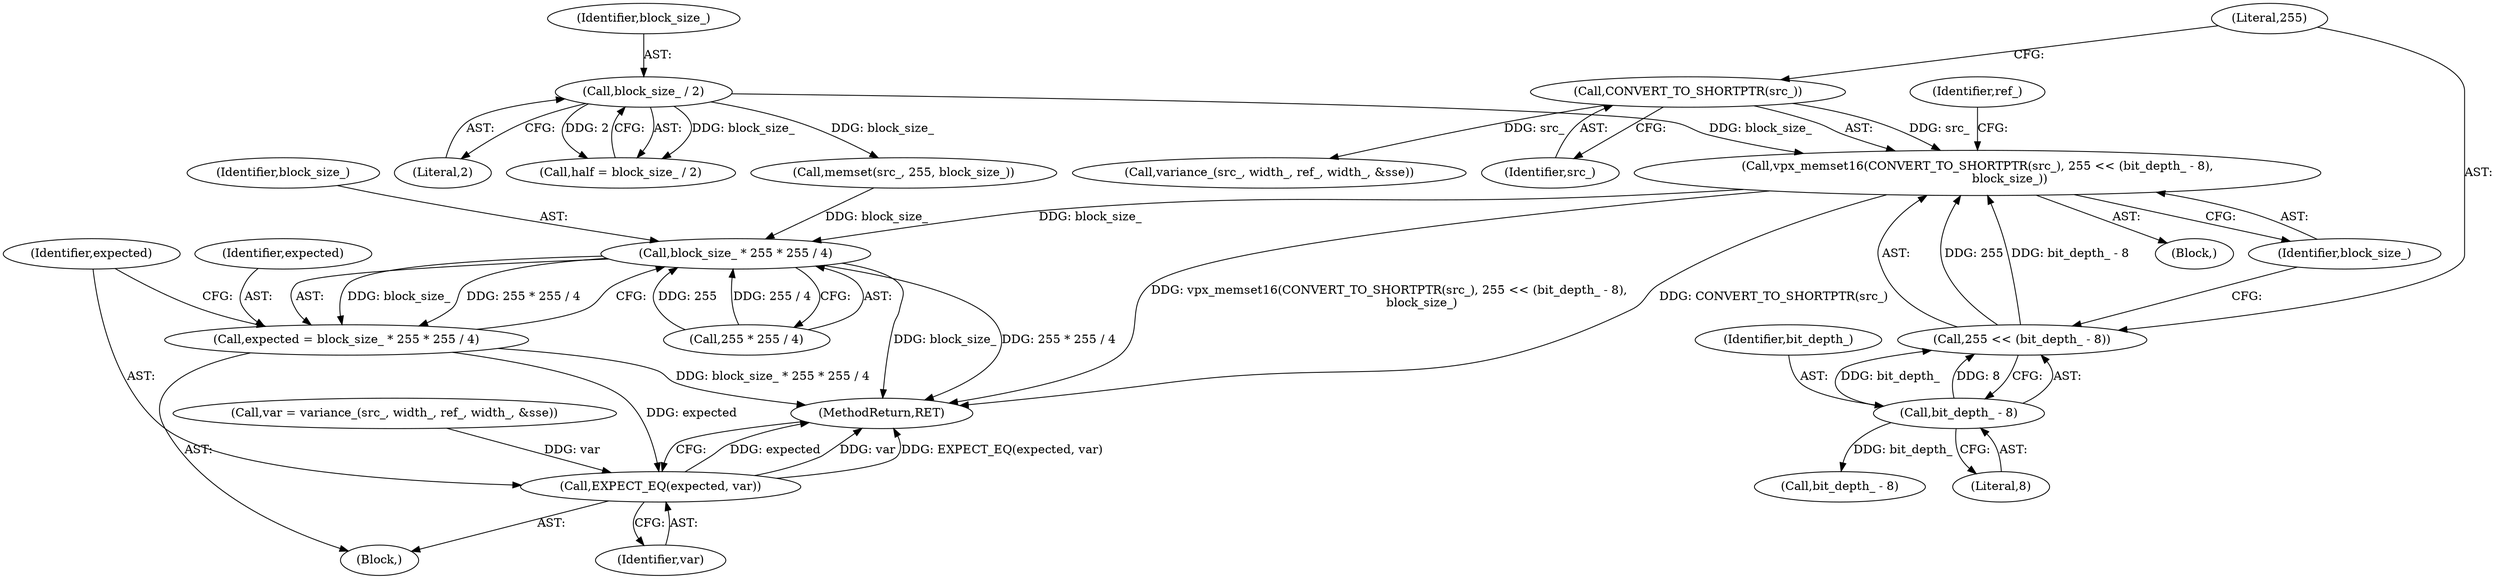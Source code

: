 digraph "0_Android_5a9753fca56f0eeb9f61e342b2fccffc364f9426_110@API" {
"1000128" [label="(Call,vpx_memset16(CONVERT_TO_SHORTPTR(src_), 255 << (bit_depth_ - 8),\n                 block_size_))"];
"1000129" [label="(Call,CONVERT_TO_SHORTPTR(src_))"];
"1000131" [label="(Call,255 << (bit_depth_ - 8))"];
"1000133" [label="(Call,bit_depth_ - 8)"];
"1000105" [label="(Call,block_size_ / 2)"];
"1000168" [label="(Call,block_size_ * 255 * 255 / 4)"];
"1000166" [label="(Call,expected = block_size_ * 255 * 255 / 4)"];
"1000175" [label="(Call,EXPECT_EQ(expected, var))"];
"1000130" [label="(Identifier,src_)"];
"1000142" [label="(Call,bit_depth_ - 8)"];
"1000106" [label="(Identifier,block_size_)"];
"1000170" [label="(Call,255 * 255 / 4)"];
"1000101" [label="(Block,)"];
"1000136" [label="(Identifier,block_size_)"];
"1000167" [label="(Identifier,expected)"];
"1000166" [label="(Call,expected = block_size_ * 255 * 255 / 4)"];
"1000127" [label="(Block,)"];
"1000133" [label="(Call,bit_depth_ - 8)"];
"1000178" [label="(MethodReturn,RET)"];
"1000135" [label="(Literal,8)"];
"1000129" [label="(Call,CONVERT_TO_SHORTPTR(src_))"];
"1000168" [label="(Call,block_size_ * 255 * 255 / 4)"];
"1000176" [label="(Identifier,expected)"];
"1000131" [label="(Call,255 << (bit_depth_ - 8))"];
"1000156" [label="(Call,var = variance_(src_, width_, ref_, width_, &sse))"];
"1000112" [label="(Call,memset(src_, 255, block_size_))"];
"1000128" [label="(Call,vpx_memset16(CONVERT_TO_SHORTPTR(src_), 255 << (bit_depth_ - 8),\n                 block_size_))"];
"1000175" [label="(Call,EXPECT_EQ(expected, var))"];
"1000158" [label="(Call,variance_(src_, width_, ref_, width_, &sse))"];
"1000107" [label="(Literal,2)"];
"1000134" [label="(Identifier,bit_depth_)"];
"1000177" [label="(Identifier,var)"];
"1000139" [label="(Identifier,ref_)"];
"1000169" [label="(Identifier,block_size_)"];
"1000103" [label="(Call,half = block_size_ / 2)"];
"1000132" [label="(Literal,255)"];
"1000105" [label="(Call,block_size_ / 2)"];
"1000128" -> "1000127"  [label="AST: "];
"1000128" -> "1000136"  [label="CFG: "];
"1000129" -> "1000128"  [label="AST: "];
"1000131" -> "1000128"  [label="AST: "];
"1000136" -> "1000128"  [label="AST: "];
"1000139" -> "1000128"  [label="CFG: "];
"1000128" -> "1000178"  [label="DDG: CONVERT_TO_SHORTPTR(src_)"];
"1000128" -> "1000178"  [label="DDG: vpx_memset16(CONVERT_TO_SHORTPTR(src_), 255 << (bit_depth_ - 8),\n                 block_size_)"];
"1000129" -> "1000128"  [label="DDG: src_"];
"1000131" -> "1000128"  [label="DDG: 255"];
"1000131" -> "1000128"  [label="DDG: bit_depth_ - 8"];
"1000105" -> "1000128"  [label="DDG: block_size_"];
"1000128" -> "1000168"  [label="DDG: block_size_"];
"1000129" -> "1000130"  [label="CFG: "];
"1000130" -> "1000129"  [label="AST: "];
"1000132" -> "1000129"  [label="CFG: "];
"1000129" -> "1000158"  [label="DDG: src_"];
"1000131" -> "1000133"  [label="CFG: "];
"1000132" -> "1000131"  [label="AST: "];
"1000133" -> "1000131"  [label="AST: "];
"1000136" -> "1000131"  [label="CFG: "];
"1000133" -> "1000131"  [label="DDG: bit_depth_"];
"1000133" -> "1000131"  [label="DDG: 8"];
"1000133" -> "1000135"  [label="CFG: "];
"1000134" -> "1000133"  [label="AST: "];
"1000135" -> "1000133"  [label="AST: "];
"1000133" -> "1000142"  [label="DDG: bit_depth_"];
"1000105" -> "1000103"  [label="AST: "];
"1000105" -> "1000107"  [label="CFG: "];
"1000106" -> "1000105"  [label="AST: "];
"1000107" -> "1000105"  [label="AST: "];
"1000103" -> "1000105"  [label="CFG: "];
"1000105" -> "1000103"  [label="DDG: block_size_"];
"1000105" -> "1000103"  [label="DDG: 2"];
"1000105" -> "1000112"  [label="DDG: block_size_"];
"1000168" -> "1000166"  [label="AST: "];
"1000168" -> "1000170"  [label="CFG: "];
"1000169" -> "1000168"  [label="AST: "];
"1000170" -> "1000168"  [label="AST: "];
"1000166" -> "1000168"  [label="CFG: "];
"1000168" -> "1000178"  [label="DDG: block_size_"];
"1000168" -> "1000178"  [label="DDG: 255 * 255 / 4"];
"1000168" -> "1000166"  [label="DDG: block_size_"];
"1000168" -> "1000166"  [label="DDG: 255 * 255 / 4"];
"1000112" -> "1000168"  [label="DDG: block_size_"];
"1000170" -> "1000168"  [label="DDG: 255"];
"1000170" -> "1000168"  [label="DDG: 255 / 4"];
"1000166" -> "1000101"  [label="AST: "];
"1000167" -> "1000166"  [label="AST: "];
"1000176" -> "1000166"  [label="CFG: "];
"1000166" -> "1000178"  [label="DDG: block_size_ * 255 * 255 / 4"];
"1000166" -> "1000175"  [label="DDG: expected"];
"1000175" -> "1000101"  [label="AST: "];
"1000175" -> "1000177"  [label="CFG: "];
"1000176" -> "1000175"  [label="AST: "];
"1000177" -> "1000175"  [label="AST: "];
"1000178" -> "1000175"  [label="CFG: "];
"1000175" -> "1000178"  [label="DDG: expected"];
"1000175" -> "1000178"  [label="DDG: var"];
"1000175" -> "1000178"  [label="DDG: EXPECT_EQ(expected, var)"];
"1000156" -> "1000175"  [label="DDG: var"];
}
